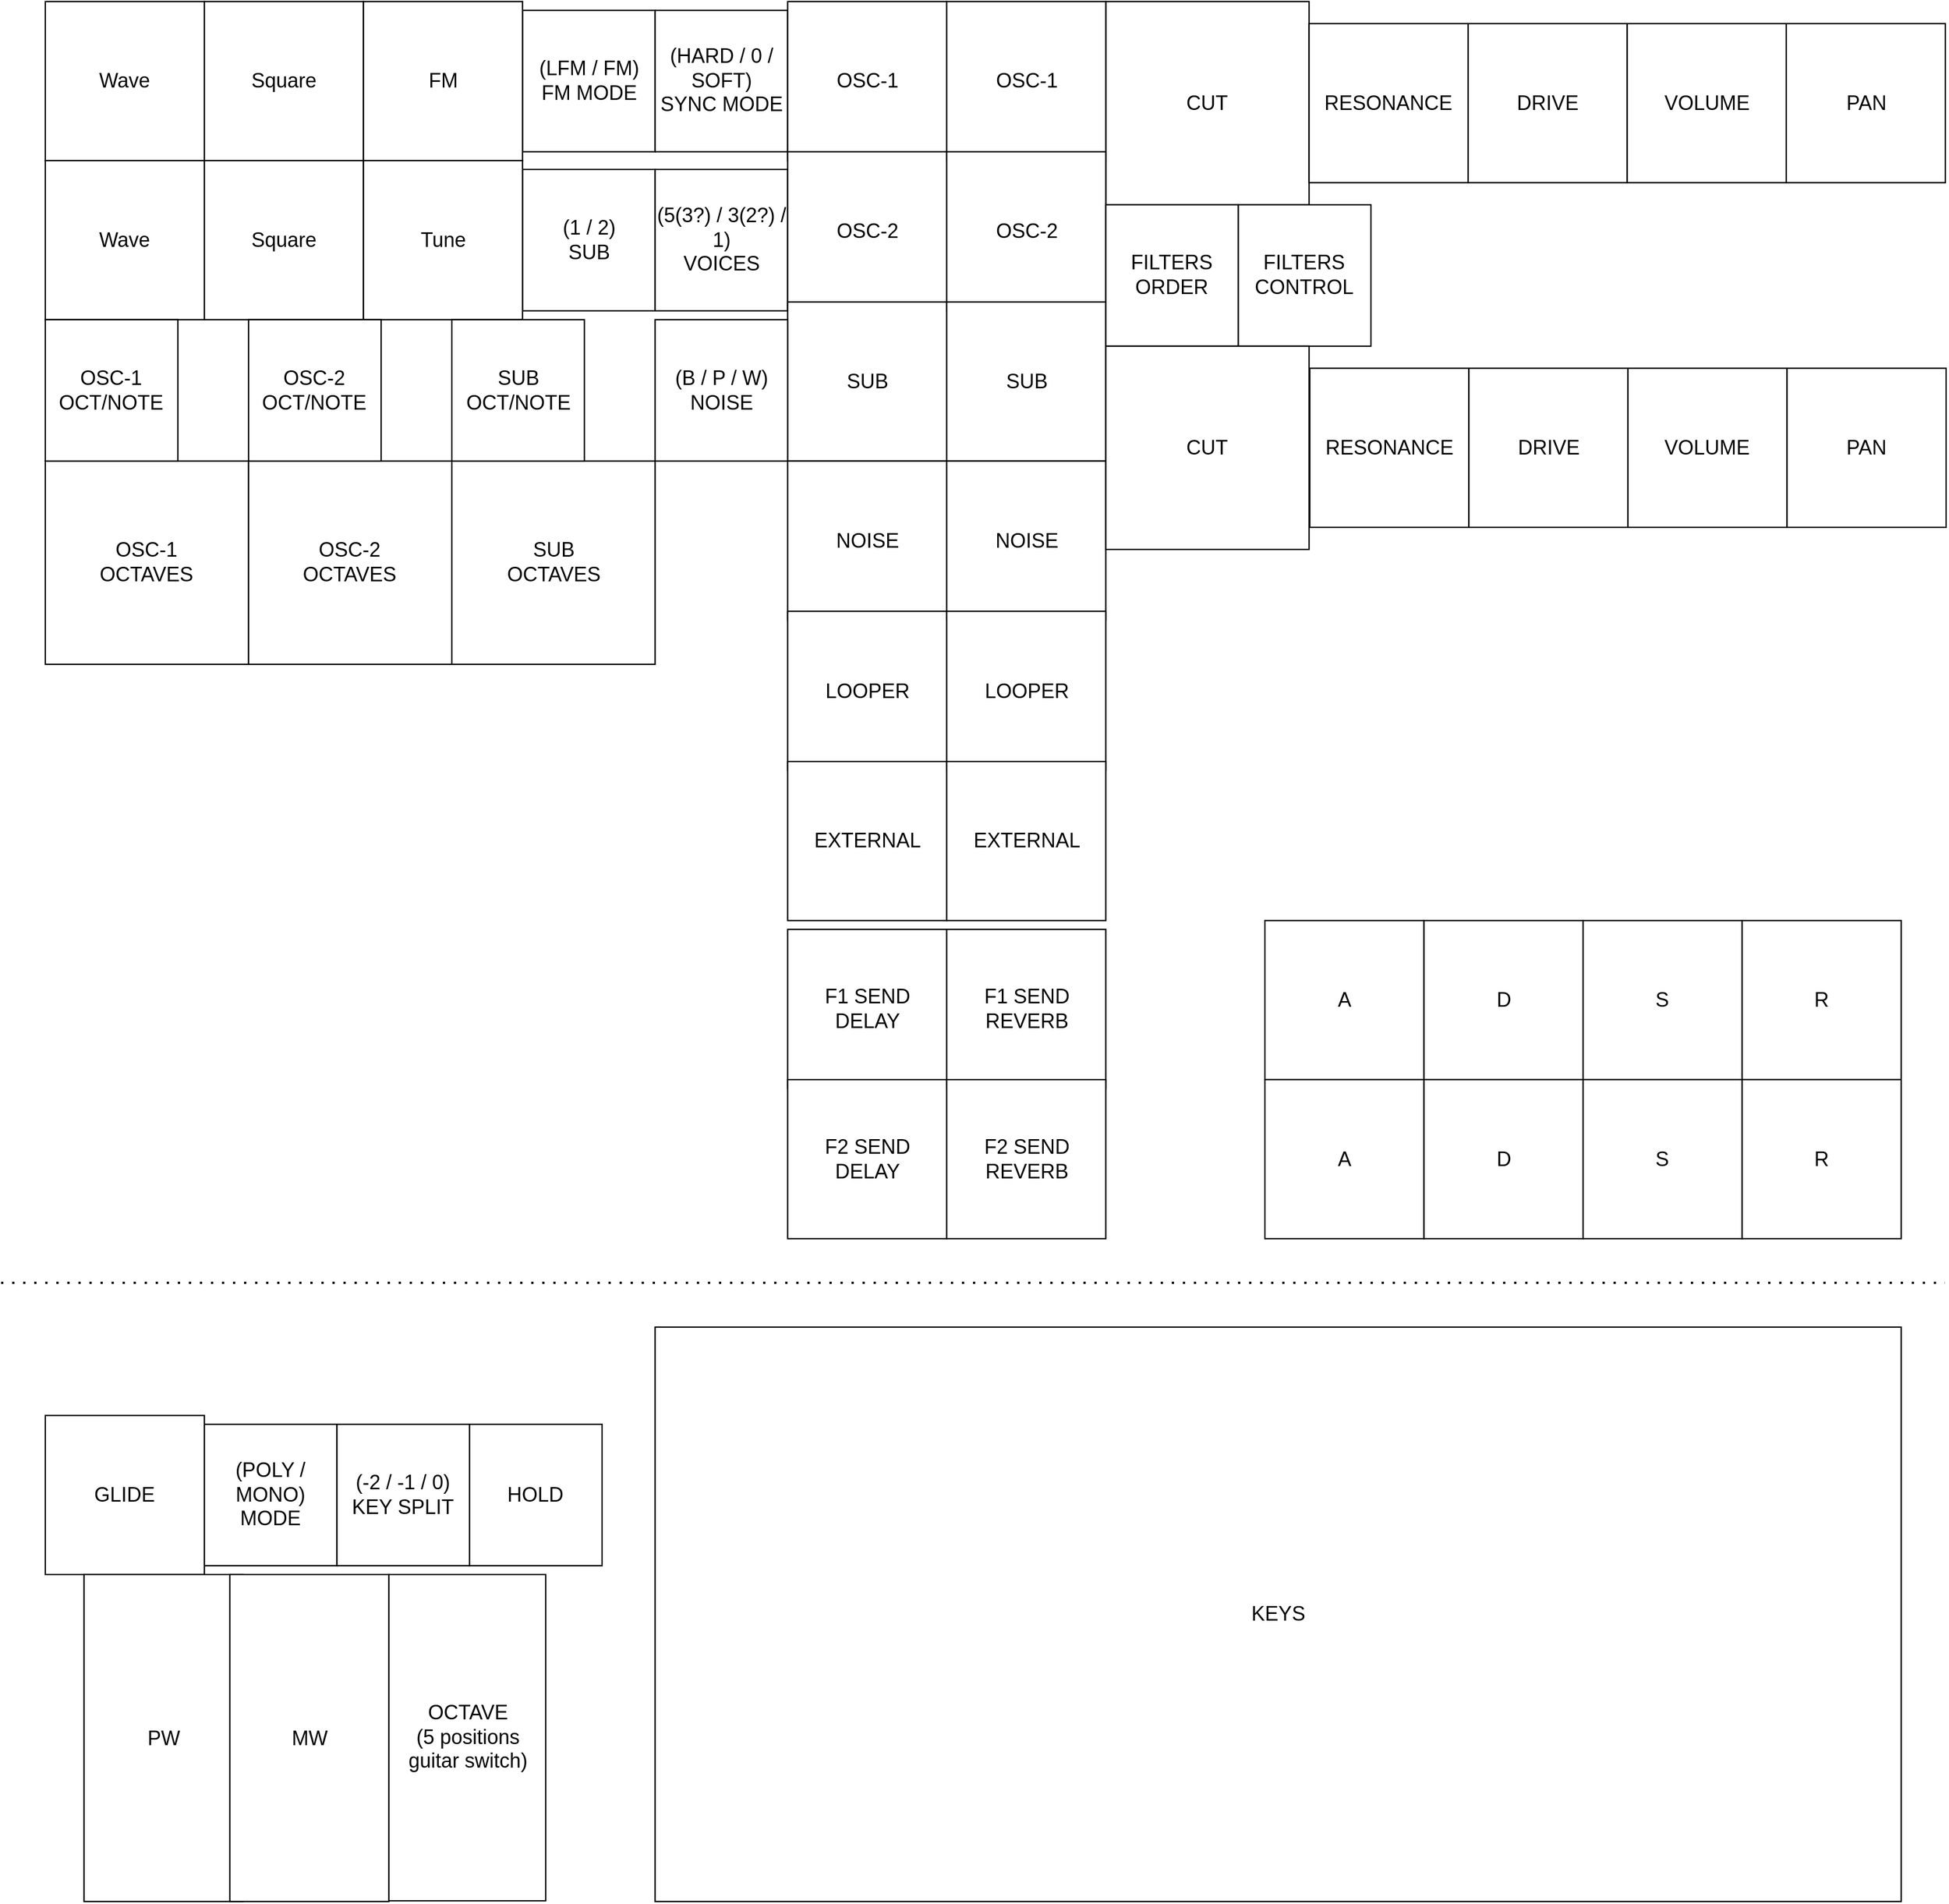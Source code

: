 <mxfile version="26.2.14">
  <diagram name="Page-1" id="0yerQAa0baYgFGr-IkGp">
    <mxGraphModel dx="2692" dy="1630" grid="1" gridSize="39.37" guides="1" tooltips="1" connect="1" arrows="1" fold="1" page="1" pageScale="1" pageWidth="1772" pageHeight="1772" math="0" shadow="0">
      <root>
        <mxCell id="0" />
        <mxCell id="1" parent="0" />
        <mxCell id="m4RewTG6IQld1wpyNN1v-1" value="&lt;div&gt;CUT&lt;/div&gt;" style="rounded=0;whiteSpace=wrap;html=1;strokeWidth=1.181;fontSize=18;" vertex="1" parent="1">
          <mxGeometry x="984.24" y="39.37" width="181.102" height="181.102" as="geometry" />
        </mxCell>
        <mxCell id="m4RewTG6IQld1wpyNN1v-2" value="Wave" style="rounded=0;whiteSpace=wrap;html=1;strokeWidth=1.181;fontSize=18;" vertex="1" parent="1">
          <mxGeometry x="39.37" y="39.37" width="141.732" height="141.732" as="geometry" />
        </mxCell>
        <mxCell id="m4RewTG6IQld1wpyNN1v-3" value="(LFM / FM)&lt;div&gt;FM MODE&lt;/div&gt;" style="rounded=0;whiteSpace=wrap;html=1;strokeWidth=1.181;fontSize=18;" vertex="1" parent="1">
          <mxGeometry x="464.56" y="47.24" width="118.11" height="125.984" as="geometry" />
        </mxCell>
        <mxCell id="m4RewTG6IQld1wpyNN1v-4" value="Square" style="rounded=0;whiteSpace=wrap;html=1;strokeWidth=1.181;fontSize=18;" vertex="1" parent="1">
          <mxGeometry x="181.1" y="39.37" width="141.732" height="141.732" as="geometry" />
        </mxCell>
        <mxCell id="m4RewTG6IQld1wpyNN1v-5" value="FM" style="rounded=0;whiteSpace=wrap;html=1;strokeWidth=1.181;fontSize=18;" vertex="1" parent="1">
          <mxGeometry x="322.83" y="39.37" width="141.732" height="141.732" as="geometry" />
        </mxCell>
        <mxCell id="m4RewTG6IQld1wpyNN1v-6" value="(HARD / 0 / SOFT)&lt;div&gt;SYNC MODE&lt;/div&gt;" style="rounded=0;whiteSpace=wrap;html=1;strokeWidth=1.181;fontSize=18;" vertex="1" parent="1">
          <mxGeometry x="582.67" y="47.24" width="118.11" height="125.984" as="geometry" />
        </mxCell>
        <mxCell id="m4RewTG6IQld1wpyNN1v-7" value="Wave" style="rounded=0;whiteSpace=wrap;html=1;strokeWidth=1.181;fontSize=18;" vertex="1" parent="1">
          <mxGeometry x="39.37" y="181.1" width="141.732" height="141.732" as="geometry" />
        </mxCell>
        <mxCell id="m4RewTG6IQld1wpyNN1v-8" value="(1 / 2)&lt;div&gt;SUB&lt;/div&gt;" style="rounded=0;whiteSpace=wrap;html=1;strokeWidth=1.181;fontSize=18;" vertex="1" parent="1">
          <mxGeometry x="464.56" y="188.97" width="118.11" height="125.984" as="geometry" />
        </mxCell>
        <mxCell id="m4RewTG6IQld1wpyNN1v-9" value="Square" style="rounded=0;whiteSpace=wrap;html=1;strokeWidth=1.181;fontSize=18;" vertex="1" parent="1">
          <mxGeometry x="181.1" y="181.1" width="141.732" height="141.732" as="geometry" />
        </mxCell>
        <mxCell id="m4RewTG6IQld1wpyNN1v-10" value="Tune" style="rounded=0;whiteSpace=wrap;html=1;strokeWidth=1.181;fontSize=18;" vertex="1" parent="1">
          <mxGeometry x="322.83" y="181.1" width="141.732" height="141.732" as="geometry" />
        </mxCell>
        <mxCell id="m4RewTG6IQld1wpyNN1v-11" value="(5(3?) / 3(2?) / 1)&lt;div&gt;VOICES&lt;/div&gt;" style="rounded=0;whiteSpace=wrap;html=1;strokeWidth=1.181;fontSize=18;" vertex="1" parent="1">
          <mxGeometry x="582.67" y="188.97" width="118.11" height="125.984" as="geometry" />
        </mxCell>
        <mxCell id="m4RewTG6IQld1wpyNN1v-12" value="OSC-1&lt;br&gt;OCTAVES" style="rounded=0;whiteSpace=wrap;html=1;strokeWidth=1.181;fontSize=18;" vertex="1" parent="1">
          <mxGeometry x="39.37" y="448.81" width="181.102" height="181.102" as="geometry" />
        </mxCell>
        <mxCell id="m4RewTG6IQld1wpyNN1v-13" value="OSC-1&lt;br&gt;OCT/NOTE" style="rounded=0;whiteSpace=wrap;html=1;strokeWidth=1.181;fontSize=18;" vertex="1" parent="1">
          <mxGeometry x="39.37" y="322.83" width="118.11" height="125.984" as="geometry" />
        </mxCell>
        <mxCell id="m4RewTG6IQld1wpyNN1v-14" value="OSC-2&lt;br&gt;OCTAVES" style="rounded=0;whiteSpace=wrap;html=1;strokeWidth=1.181;fontSize=18;" vertex="1" parent="1">
          <mxGeometry x="220.47" y="448.81" width="181.102" height="181.102" as="geometry" />
        </mxCell>
        <mxCell id="m4RewTG6IQld1wpyNN1v-15" value="OSC-2&lt;br&gt;OCT/NOTE" style="rounded=0;whiteSpace=wrap;html=1;strokeWidth=1.181;fontSize=18;" vertex="1" parent="1">
          <mxGeometry x="220.47" y="322.83" width="118.11" height="125.984" as="geometry" />
        </mxCell>
        <mxCell id="m4RewTG6IQld1wpyNN1v-16" value="SUB&lt;br&gt;OCTAVES" style="rounded=0;whiteSpace=wrap;html=1;strokeWidth=1.181;fontSize=18;" vertex="1" parent="1">
          <mxGeometry x="401.57" y="448.81" width="181.102" height="181.102" as="geometry" />
        </mxCell>
        <mxCell id="m4RewTG6IQld1wpyNN1v-17" value="SUB&lt;br&gt;OCT/NOTE" style="rounded=0;whiteSpace=wrap;html=1;strokeWidth=1.181;fontSize=18;" vertex="1" parent="1">
          <mxGeometry x="401.57" y="322.83" width="118.11" height="125.984" as="geometry" />
        </mxCell>
        <mxCell id="m4RewTG6IQld1wpyNN1v-19" value="OSC-1" style="rounded=0;whiteSpace=wrap;html=1;strokeWidth=1.181;fontSize=18;" vertex="1" parent="1">
          <mxGeometry x="700.78" y="39.37" width="141.732" height="141.732" as="geometry" />
        </mxCell>
        <mxCell id="m4RewTG6IQld1wpyNN1v-20" value="OSC-2" style="rounded=0;whiteSpace=wrap;html=1;strokeWidth=1.181;fontSize=18;" vertex="1" parent="1">
          <mxGeometry x="700.78" y="173.22" width="141.732" height="141.732" as="geometry" />
        </mxCell>
        <mxCell id="m4RewTG6IQld1wpyNN1v-21" value="SUB" style="rounded=0;whiteSpace=wrap;html=1;strokeWidth=1.181;fontSize=18;" vertex="1" parent="1">
          <mxGeometry x="700.78" y="307.08" width="141.732" height="141.732" as="geometry" />
        </mxCell>
        <mxCell id="m4RewTG6IQld1wpyNN1v-22" value="NOISE" style="rounded=0;whiteSpace=wrap;html=1;strokeWidth=1.181;fontSize=18;" vertex="1" parent="1">
          <mxGeometry x="700.78" y="448.81" width="141.732" height="141.732" as="geometry" />
        </mxCell>
        <mxCell id="m4RewTG6IQld1wpyNN1v-23" value="LOOPER" style="rounded=0;whiteSpace=wrap;html=1;strokeWidth=1.181;fontSize=18;" vertex="1" parent="1">
          <mxGeometry x="700.78" y="582.66" width="141.732" height="141.732" as="geometry" />
        </mxCell>
        <mxCell id="m4RewTG6IQld1wpyNN1v-24" value="EXTERNAL" style="rounded=0;whiteSpace=wrap;html=1;strokeWidth=1.181;fontSize=18;" vertex="1" parent="1">
          <mxGeometry x="700.78" y="716.52" width="141.732" height="141.732" as="geometry" />
        </mxCell>
        <mxCell id="m4RewTG6IQld1wpyNN1v-25" value="OSC-1" style="rounded=0;whiteSpace=wrap;html=1;strokeWidth=1.181;fontSize=18;" vertex="1" parent="1">
          <mxGeometry x="842.51" y="39.37" width="141.732" height="141.732" as="geometry" />
        </mxCell>
        <mxCell id="m4RewTG6IQld1wpyNN1v-26" value="OSC-2" style="rounded=0;whiteSpace=wrap;html=1;strokeWidth=1.181;fontSize=18;" vertex="1" parent="1">
          <mxGeometry x="842.51" y="173.22" width="141.732" height="141.732" as="geometry" />
        </mxCell>
        <mxCell id="m4RewTG6IQld1wpyNN1v-27" value="SUB" style="rounded=0;whiteSpace=wrap;html=1;strokeWidth=1.181;fontSize=18;" vertex="1" parent="1">
          <mxGeometry x="842.51" y="307.08" width="141.732" height="141.732" as="geometry" />
        </mxCell>
        <mxCell id="m4RewTG6IQld1wpyNN1v-28" value="NOISE" style="rounded=0;whiteSpace=wrap;html=1;strokeWidth=1.181;fontSize=18;" vertex="1" parent="1">
          <mxGeometry x="842.51" y="448.81" width="141.732" height="141.732" as="geometry" />
        </mxCell>
        <mxCell id="m4RewTG6IQld1wpyNN1v-29" value="LOOPER" style="rounded=0;whiteSpace=wrap;html=1;strokeWidth=1.181;fontSize=18;" vertex="1" parent="1">
          <mxGeometry x="842.51" y="582.66" width="141.732" height="141.732" as="geometry" />
        </mxCell>
        <mxCell id="m4RewTG6IQld1wpyNN1v-30" value="EXTERNAL" style="rounded=0;whiteSpace=wrap;html=1;strokeWidth=1.181;fontSize=18;" vertex="1" parent="1">
          <mxGeometry x="842.51" y="716.52" width="141.732" height="141.732" as="geometry" />
        </mxCell>
        <mxCell id="m4RewTG6IQld1wpyNN1v-31" value="(B / P / W)&lt;div&gt;NOISE&lt;/div&gt;" style="rounded=0;whiteSpace=wrap;html=1;strokeWidth=1.181;fontSize=18;" vertex="1" parent="1">
          <mxGeometry x="582.67" y="322.83" width="118.11" height="125.984" as="geometry" />
        </mxCell>
        <mxCell id="m4RewTG6IQld1wpyNN1v-32" value="GLIDE" style="rounded=0;whiteSpace=wrap;html=1;strokeWidth=1.181;fontSize=18;" vertex="1" parent="1">
          <mxGeometry x="39.37" y="1299.21" width="141.732" height="141.732" as="geometry" />
        </mxCell>
        <mxCell id="m4RewTG6IQld1wpyNN1v-33" value="(POLY / MONO)&lt;div&gt;MODE&lt;/div&gt;" style="rounded=0;whiteSpace=wrap;html=1;strokeWidth=1.181;fontSize=18;" vertex="1" parent="1">
          <mxGeometry x="181.1" y="1307.08" width="118.11" height="125.984" as="geometry" />
        </mxCell>
        <mxCell id="m4RewTG6IQld1wpyNN1v-34" value="PW" style="rounded=0;whiteSpace=wrap;html=1;strokeWidth=1.181;fontSize=18;" vertex="1" parent="1">
          <mxGeometry x="73.85" y="1440.94" width="141.73" height="291.34" as="geometry" />
        </mxCell>
        <mxCell id="m4RewTG6IQld1wpyNN1v-35" value="MW" style="rounded=0;whiteSpace=wrap;html=1;strokeWidth=1.181;fontSize=18;" vertex="1" parent="1">
          <mxGeometry x="203.77" y="1440.94" width="141.73" height="291.34" as="geometry" />
        </mxCell>
        <mxCell id="m4RewTG6IQld1wpyNN1v-36" value="OCTAVE&lt;br&gt;(5 positions guitar switch)" style="rounded=0;whiteSpace=wrap;html=1;strokeWidth=1.181;fontSize=18;" vertex="1" parent="1">
          <mxGeometry x="345.5" y="1440.94" width="139.71" height="290.73" as="geometry" />
        </mxCell>
        <mxCell id="m4RewTG6IQld1wpyNN1v-37" value="HOLD" style="rounded=0;whiteSpace=wrap;html=1;strokeWidth=1.181;fontSize=18;" vertex="1" parent="1">
          <mxGeometry x="417.32" y="1307.08" width="118.11" height="125.984" as="geometry" />
        </mxCell>
        <mxCell id="m4RewTG6IQld1wpyNN1v-38" value="(-2 / -1 / 0)&lt;br&gt;KEY SPLIT" style="rounded=0;whiteSpace=wrap;html=1;strokeWidth=1.181;fontSize=18;" vertex="1" parent="1">
          <mxGeometry x="299.21" y="1307.08" width="118.11" height="125.984" as="geometry" />
        </mxCell>
        <mxCell id="m4RewTG6IQld1wpyNN1v-39" value="" style="endArrow=none;html=1;rounded=0;strokeWidth=1.968;dashed=1;dashPattern=1 4;" edge="1" parent="1">
          <mxGeometry width="50" height="50" relative="1" as="geometry">
            <mxPoint y="1181" as="sourcePoint" />
            <mxPoint x="1732" y="1181" as="targetPoint" />
          </mxGeometry>
        </mxCell>
        <mxCell id="m4RewTG6IQld1wpyNN1v-41" value="KEYS" style="rounded=0;whiteSpace=wrap;html=1;strokeWidth=1.181;fontSize=18;" vertex="1" parent="1">
          <mxGeometry x="582.67" y="1220.47" width="1110.24" height="511.81" as="geometry" />
        </mxCell>
        <mxCell id="m4RewTG6IQld1wpyNN1v-42" value="S" style="rounded=0;whiteSpace=wrap;html=1;strokeWidth=1.181;fontSize=18;" vertex="1" parent="1">
          <mxGeometry x="1409.45" y="858.25" width="141.732" height="141.732" as="geometry" />
        </mxCell>
        <mxCell id="m4RewTG6IQld1wpyNN1v-44" value="R" style="rounded=0;whiteSpace=wrap;html=1;strokeWidth=1.181;fontSize=18;" vertex="1" parent="1">
          <mxGeometry x="1551.18" y="858.25" width="141.732" height="141.732" as="geometry" />
        </mxCell>
        <mxCell id="m4RewTG6IQld1wpyNN1v-46" value="A" style="rounded=0;whiteSpace=wrap;html=1;strokeWidth=1.181;fontSize=18;" vertex="1" parent="1">
          <mxGeometry x="1125.99" y="858.25" width="141.732" height="141.732" as="geometry" />
        </mxCell>
        <mxCell id="m4RewTG6IQld1wpyNN1v-48" value="D" style="rounded=0;whiteSpace=wrap;html=1;strokeWidth=1.181;fontSize=18;" vertex="1" parent="1">
          <mxGeometry x="1267.72" y="858.25" width="141.732" height="141.732" as="geometry" />
        </mxCell>
        <mxCell id="m4RewTG6IQld1wpyNN1v-50" value="S" style="rounded=0;whiteSpace=wrap;html=1;strokeWidth=1.181;fontSize=18;" vertex="1" parent="1">
          <mxGeometry x="1409.45" y="999.98" width="141.732" height="141.732" as="geometry" />
        </mxCell>
        <mxCell id="m4RewTG6IQld1wpyNN1v-51" value="R" style="rounded=0;whiteSpace=wrap;html=1;strokeWidth=1.181;fontSize=18;" vertex="1" parent="1">
          <mxGeometry x="1551.18" y="999.98" width="141.732" height="141.732" as="geometry" />
        </mxCell>
        <mxCell id="m4RewTG6IQld1wpyNN1v-52" value="A" style="rounded=0;whiteSpace=wrap;html=1;strokeWidth=1.181;fontSize=18;" vertex="1" parent="1">
          <mxGeometry x="1125.99" y="999.98" width="141.732" height="141.732" as="geometry" />
        </mxCell>
        <mxCell id="m4RewTG6IQld1wpyNN1v-53" value="D" style="rounded=0;whiteSpace=wrap;html=1;strokeWidth=1.181;fontSize=18;" vertex="1" parent="1">
          <mxGeometry x="1267.72" y="999.98" width="141.732" height="141.732" as="geometry" />
        </mxCell>
        <mxCell id="m4RewTG6IQld1wpyNN1v-54" value="RESONANCE" style="rounded=0;whiteSpace=wrap;html=1;strokeWidth=1.181;fontSize=18;" vertex="1" parent="1">
          <mxGeometry x="1165.34" y="59.05" width="141.732" height="141.732" as="geometry" />
        </mxCell>
        <mxCell id="m4RewTG6IQld1wpyNN1v-55" value="DRIVE" style="rounded=0;whiteSpace=wrap;html=1;strokeWidth=1.181;fontSize=18;" vertex="1" parent="1">
          <mxGeometry x="1307.07" y="59.05" width="141.732" height="141.732" as="geometry" />
        </mxCell>
        <mxCell id="m4RewTG6IQld1wpyNN1v-56" value="FILTERS&lt;br&gt;ORDER" style="rounded=0;whiteSpace=wrap;html=1;strokeWidth=1.181;fontSize=18;" vertex="1" parent="1">
          <mxGeometry x="984.24" y="220.47" width="118.11" height="125.984" as="geometry" />
        </mxCell>
        <mxCell id="m4RewTG6IQld1wpyNN1v-57" value="FILTERS&lt;br&gt;CONTROL" style="rounded=0;whiteSpace=wrap;html=1;strokeWidth=1.181;fontSize=18;" vertex="1" parent="1">
          <mxGeometry x="1102.35" y="220.47" width="118.11" height="125.984" as="geometry" />
        </mxCell>
        <mxCell id="m4RewTG6IQld1wpyNN1v-58" value="&lt;div&gt;VOLUME&lt;/div&gt;" style="rounded=0;whiteSpace=wrap;html=1;strokeWidth=1.181;fontSize=18;" vertex="1" parent="1">
          <mxGeometry x="1448.8" y="59.05" width="141.732" height="141.732" as="geometry" />
        </mxCell>
        <mxCell id="m4RewTG6IQld1wpyNN1v-59" value="PAN" style="rounded=0;whiteSpace=wrap;html=1;strokeWidth=1.181;fontSize=18;" vertex="1" parent="1">
          <mxGeometry x="1590.53" y="59.05" width="141.732" height="141.732" as="geometry" />
        </mxCell>
        <mxCell id="m4RewTG6IQld1wpyNN1v-60" value="&lt;div&gt;CUT&lt;/div&gt;" style="rounded=0;whiteSpace=wrap;html=1;strokeWidth=1.181;fontSize=18;" vertex="1" parent="1">
          <mxGeometry x="984.24" y="346.45" width="181.102" height="181.102" as="geometry" />
        </mxCell>
        <mxCell id="m4RewTG6IQld1wpyNN1v-61" value="RESONANCE" style="rounded=0;whiteSpace=wrap;html=1;strokeWidth=1.181;fontSize=18;" vertex="1" parent="1">
          <mxGeometry x="1166" y="366.13" width="141.732" height="141.732" as="geometry" />
        </mxCell>
        <mxCell id="m4RewTG6IQld1wpyNN1v-62" value="DRIVE" style="rounded=0;whiteSpace=wrap;html=1;strokeWidth=1.181;fontSize=18;" vertex="1" parent="1">
          <mxGeometry x="1307.73" y="366.13" width="141.732" height="141.732" as="geometry" />
        </mxCell>
        <mxCell id="m4RewTG6IQld1wpyNN1v-63" value="&lt;div&gt;VOLUME&lt;/div&gt;" style="rounded=0;whiteSpace=wrap;html=1;strokeWidth=1.181;fontSize=18;" vertex="1" parent="1">
          <mxGeometry x="1449.46" y="366.13" width="141.732" height="141.732" as="geometry" />
        </mxCell>
        <mxCell id="m4RewTG6IQld1wpyNN1v-64" value="PAN" style="rounded=0;whiteSpace=wrap;html=1;strokeWidth=1.181;fontSize=18;" vertex="1" parent="1">
          <mxGeometry x="1591.19" y="366.13" width="141.732" height="141.732" as="geometry" />
        </mxCell>
        <mxCell id="m4RewTG6IQld1wpyNN1v-65" value="F1 SEND&lt;br&gt;DELAY" style="rounded=0;whiteSpace=wrap;html=1;strokeWidth=1.181;fontSize=18;" vertex="1" parent="1">
          <mxGeometry x="700.78" y="866.12" width="141.732" height="141.732" as="geometry" />
        </mxCell>
        <mxCell id="m4RewTG6IQld1wpyNN1v-66" value="F2 SEND&lt;br&gt;DELAY" style="rounded=0;whiteSpace=wrap;html=1;strokeWidth=1.181;fontSize=18;" vertex="1" parent="1">
          <mxGeometry x="700.78" y="999.98" width="141.732" height="141.732" as="geometry" />
        </mxCell>
        <mxCell id="m4RewTG6IQld1wpyNN1v-67" value="F1 SEND&lt;br&gt;REVERB" style="rounded=0;whiteSpace=wrap;html=1;strokeWidth=1.181;fontSize=18;" vertex="1" parent="1">
          <mxGeometry x="842.51" y="866.12" width="141.732" height="141.732" as="geometry" />
        </mxCell>
        <mxCell id="m4RewTG6IQld1wpyNN1v-68" value="F2 SEND&lt;br&gt;REVERB" style="rounded=0;whiteSpace=wrap;html=1;strokeWidth=1.181;fontSize=18;" vertex="1" parent="1">
          <mxGeometry x="842.51" y="999.98" width="141.732" height="141.732" as="geometry" />
        </mxCell>
      </root>
    </mxGraphModel>
  </diagram>
</mxfile>
